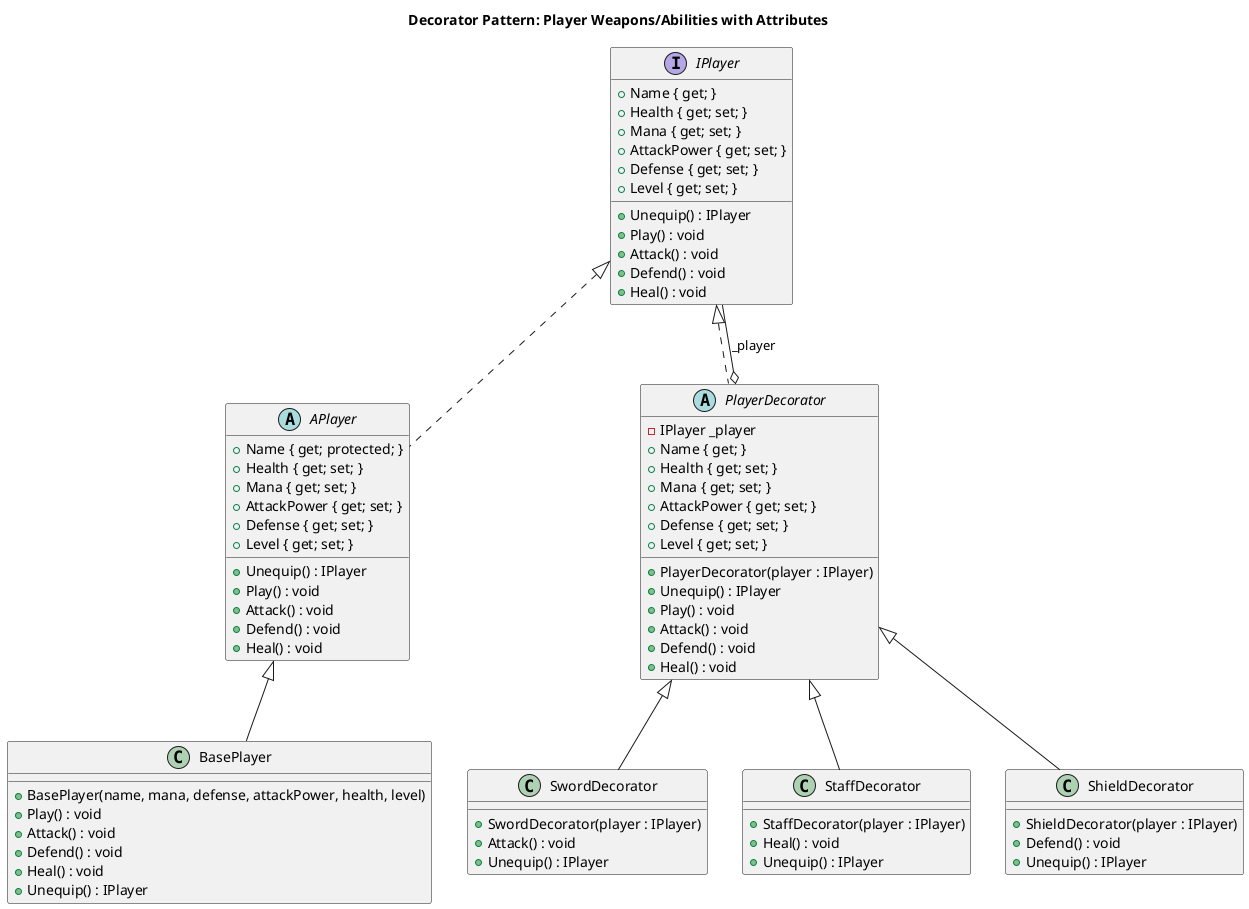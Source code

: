@startuml Decorator_PlayerMMO
title Decorator Pattern: Player Weapons/Abilities with Attributes

' ---------- Player Interface ----------
interface IPlayer {
    +Name { get; }
    +Health { get; set; }
    +Mana { get; set; }
    +AttackPower { get; set; }
    +Defense { get; set; }
    +Level { get; set; }
    +Unequip() : IPlayer
    +Play() : void
    +Attack() : void
    +Defend() : void
    +Heal() : void
}

' ---------- Abstract Player ----------
abstract class APlayer {
    +Name { get; protected; }
    +Health { get; set; }
    +Mana { get; set; }
    +AttackPower { get; set; }
    +Defense { get; set; }
    +Level { get; set; }
    +Unequip() : IPlayer
    +Play() : void
    +Attack() : void
    +Defend() : void
    +Heal() : void
}

' ---------- Concrete Player ----------
class BasePlayer {
    +BasePlayer(name, mana, defense, attackPower, health, level)
    +Play() : void
    +Attack() : void
    +Defend() : void
    +Heal() : void
    +Unequip() : IPlayer
}

' ---------- Player Decorator ----------
abstract class PlayerDecorator {
    -IPlayer _player
    +PlayerDecorator(player : IPlayer)
    +Name { get; }
    +Health { get; set; }
    +Mana { get; set; }
    +AttackPower { get; set; }
    +Defense { get; set; }
    +Level { get; set; }
    +Unequip() : IPlayer
    +Play() : void
    +Attack() : void
    +Defend() : void
    +Heal() : void
}

' ---------- Concrete Decorators ----------
class SwordDecorator {
    +SwordDecorator(player : IPlayer)
    +Attack() : void
    +Unequip() : IPlayer
}

class StaffDecorator {
    +StaffDecorator(player : IPlayer)
    +Heal() : void
    +Unequip() : IPlayer
}

class ShieldDecorator {
    +ShieldDecorator(player : IPlayer)
    +Defend() : void
    +Unequip() : IPlayer
}

' ---------- Relationships ----------
IPlayer <|.. APlayer
APlayer <|-- BasePlayer
IPlayer <|.. PlayerDecorator
PlayerDecorator <|-- SwordDecorator
PlayerDecorator <|-- StaffDecorator
PlayerDecorator <|-- ShieldDecorator
PlayerDecorator o-- IPlayer : _player

@enduml